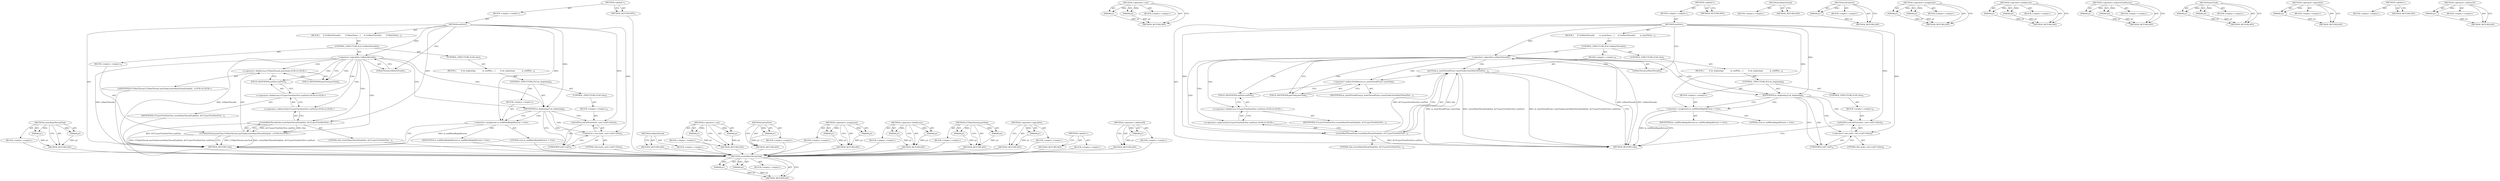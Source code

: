 digraph "&lt;operator&gt;.addressOf" {
vulnerable_74 [label=<(METHOD,createMainThreadTask)>];
vulnerable_75 [label=<(PARAM,p1)>];
vulnerable_76 [label=<(PARAM,p2)>];
vulnerable_77 [label=<(BLOCK,&lt;empty&gt;,&lt;empty&gt;)>];
vulnerable_78 [label=<(METHOD_RETURN,ANY)>];
vulnerable_6 [label=<(METHOD,&lt;global&gt;)<SUB>1</SUB>>];
vulnerable_7 [label=<(BLOCK,&lt;empty&gt;,&lt;empty&gt;)<SUB>1</SUB>>];
vulnerable_8 [label=<(METHOD,endTest)<SUB>1</SUB>>];
vulnerable_9 [label=<(BLOCK,{
     if (!isMainThread())
        CCMainThrea...,{
     if (!isMainThread())
        CCMainThrea...)<SUB>2</SUB>>];
vulnerable_10 [label=<(CONTROL_STRUCTURE,IF,if (!isMainThread()))<SUB>3</SUB>>];
vulnerable_11 [label=<(&lt;operator&gt;.logicalNot,!isMainThread())<SUB>3</SUB>>];
vulnerable_12 [label=<(isMainThread,isMainThread())<SUB>3</SUB>>];
vulnerable_13 [label=<(BLOCK,&lt;empty&gt;,&lt;empty&gt;)<SUB>4</SUB>>];
vulnerable_14 [label="<(CCMainThread.postTask,CCMainThread::postTask(createMainThreadTask(thi...)<SUB>4</SUB>>"];
vulnerable_15 [label="<(&lt;operator&gt;.fieldAccess,CCMainThread::postTask)<SUB>4</SUB>>"];
vulnerable_16 [label="<(IDENTIFIER,CCMainThread,CCMainThread::postTask(createMainThreadTask(thi...)<SUB>4</SUB>>"];
vulnerable_17 [label=<(FIELD_IDENTIFIER,postTask,postTask)<SUB>4</SUB>>];
vulnerable_18 [label=<(createMainThreadTask,createMainThreadTask(this, &amp;CCLayerTreeHostTest...)<SUB>4</SUB>>];
vulnerable_19 [label=<(LITERAL,this,createMainThreadTask(this, &amp;CCLayerTreeHostTest...)<SUB>4</SUB>>];
vulnerable_20 [label="<(&lt;operator&gt;.addressOf,&amp;CCLayerTreeHostTest::endTest)<SUB>4</SUB>>"];
vulnerable_21 [label="<(&lt;operator&gt;.fieldAccess,CCLayerTreeHostTest::endTest)<SUB>4</SUB>>"];
vulnerable_22 [label=<(IDENTIFIER,CCLayerTreeHostTest,createMainThreadTask(this, &amp;CCLayerTreeHostTest...)<SUB>4</SUB>>];
vulnerable_23 [label=<(FIELD_IDENTIFIER,endTest,endTest)<SUB>4</SUB>>];
vulnerable_24 [label=<(CONTROL_STRUCTURE,ELSE,else)<SUB>5</SUB>>];
vulnerable_25 [label=<(BLOCK,{
        if (m_beginning)
            m_endWhe...,{
        if (m_beginning)
            m_endWhe...)<SUB>5</SUB>>];
vulnerable_26 [label=<(CONTROL_STRUCTURE,IF,if (m_beginning))<SUB>6</SUB>>];
vulnerable_27 [label=<(IDENTIFIER,m_beginning,if (m_beginning))<SUB>6</SUB>>];
vulnerable_28 [label=<(BLOCK,&lt;empty&gt;,&lt;empty&gt;)<SUB>7</SUB>>];
vulnerable_29 [label=<(&lt;operator&gt;.assignment,m_endWhenBeginReturns = true)<SUB>7</SUB>>];
vulnerable_30 [label=<(IDENTIFIER,m_endWhenBeginReturns,m_endWhenBeginReturns = true)<SUB>7</SUB>>];
vulnerable_31 [label=<(LITERAL,true,m_endWhenBeginReturns = true)<SUB>7</SUB>>];
vulnerable_32 [label=<(CONTROL_STRUCTURE,ELSE,else)<SUB>9</SUB>>];
vulnerable_33 [label=<(BLOCK,&lt;empty&gt;,&lt;empty&gt;)<SUB>9</SUB>>];
vulnerable_34 [label=<(onEndTest,onEndTest(static_cast&lt;void*&gt;(this)))<SUB>9</SUB>>];
vulnerable_35 [label=<(&lt;operator&gt;.cast,static_cast&lt;void*&gt;(this))<SUB>9</SUB>>];
vulnerable_36 [label=<(UNKNOWN,void*,void*)<SUB>9</SUB>>];
vulnerable_37 [label=<(LITERAL,this,static_cast&lt;void*&gt;(this))<SUB>9</SUB>>];
vulnerable_38 [label=<(METHOD_RETURN,void)<SUB>1</SUB>>];
vulnerable_40 [label=<(METHOD_RETURN,ANY)<SUB>1</SUB>>];
vulnerable_61 [label=<(METHOD,isMainThread)>];
vulnerable_62 [label=<(BLOCK,&lt;empty&gt;,&lt;empty&gt;)>];
vulnerable_63 [label=<(METHOD_RETURN,ANY)>];
vulnerable_92 [label=<(METHOD,&lt;operator&gt;.cast)>];
vulnerable_93 [label=<(PARAM,p1)>];
vulnerable_94 [label=<(PARAM,p2)>];
vulnerable_95 [label=<(BLOCK,&lt;empty&gt;,&lt;empty&gt;)>];
vulnerable_96 [label=<(METHOD_RETURN,ANY)>];
vulnerable_88 [label=<(METHOD,onEndTest)>];
vulnerable_89 [label=<(PARAM,p1)>];
vulnerable_90 [label=<(BLOCK,&lt;empty&gt;,&lt;empty&gt;)>];
vulnerable_91 [label=<(METHOD_RETURN,ANY)>];
vulnerable_83 [label=<(METHOD,&lt;operator&gt;.assignment)>];
vulnerable_84 [label=<(PARAM,p1)>];
vulnerable_85 [label=<(PARAM,p2)>];
vulnerable_86 [label=<(BLOCK,&lt;empty&gt;,&lt;empty&gt;)>];
vulnerable_87 [label=<(METHOD_RETURN,ANY)>];
vulnerable_69 [label=<(METHOD,&lt;operator&gt;.fieldAccess)>];
vulnerable_70 [label=<(PARAM,p1)>];
vulnerable_71 [label=<(PARAM,p2)>];
vulnerable_72 [label=<(BLOCK,&lt;empty&gt;,&lt;empty&gt;)>];
vulnerable_73 [label=<(METHOD_RETURN,ANY)>];
vulnerable_64 [label=<(METHOD,CCMainThread.postTask)>];
vulnerable_65 [label=<(PARAM,p1)>];
vulnerable_66 [label=<(PARAM,p2)>];
vulnerable_67 [label=<(BLOCK,&lt;empty&gt;,&lt;empty&gt;)>];
vulnerable_68 [label=<(METHOD_RETURN,ANY)>];
vulnerable_57 [label=<(METHOD,&lt;operator&gt;.logicalNot)>];
vulnerable_58 [label=<(PARAM,p1)>];
vulnerable_59 [label=<(BLOCK,&lt;empty&gt;,&lt;empty&gt;)>];
vulnerable_60 [label=<(METHOD_RETURN,ANY)>];
vulnerable_51 [label=<(METHOD,&lt;global&gt;)<SUB>1</SUB>>];
vulnerable_52 [label=<(BLOCK,&lt;empty&gt;,&lt;empty&gt;)>];
vulnerable_53 [label=<(METHOD_RETURN,ANY)>];
vulnerable_79 [label=<(METHOD,&lt;operator&gt;.addressOf)>];
vulnerable_80 [label=<(PARAM,p1)>];
vulnerable_81 [label=<(BLOCK,&lt;empty&gt;,&lt;empty&gt;)>];
vulnerable_82 [label=<(METHOD_RETURN,ANY)>];
fixed_74 [label=<(METHOD,createMainThreadTask)>];
fixed_75 [label=<(PARAM,p1)>];
fixed_76 [label=<(PARAM,p2)>];
fixed_77 [label=<(BLOCK,&lt;empty&gt;,&lt;empty&gt;)>];
fixed_78 [label=<(METHOD_RETURN,ANY)>];
fixed_97 [label=<(METHOD,&lt;operator&gt;.cast)>];
fixed_98 [label=<(PARAM,p1)>];
fixed_99 [label=<(PARAM,p2)>];
fixed_100 [label=<(BLOCK,&lt;empty&gt;,&lt;empty&gt;)>];
fixed_101 [label=<(METHOD_RETURN,ANY)>];
fixed_6 [label=<(METHOD,&lt;global&gt;)<SUB>1</SUB>>];
fixed_7 [label=<(BLOCK,&lt;empty&gt;,&lt;empty&gt;)<SUB>1</SUB>>];
fixed_8 [label=<(METHOD,endTest)<SUB>1</SUB>>];
fixed_9 [label=<(BLOCK,{
     if (!isMainThread())
        m_mainThrea...,{
     if (!isMainThread())
        m_mainThrea...)<SUB>2</SUB>>];
fixed_10 [label=<(CONTROL_STRUCTURE,IF,if (!isMainThread()))<SUB>3</SUB>>];
fixed_11 [label=<(&lt;operator&gt;.logicalNot,!isMainThread())<SUB>3</SUB>>];
fixed_12 [label=<(isMainThread,isMainThread())<SUB>3</SUB>>];
fixed_13 [label=<(BLOCK,&lt;empty&gt;,&lt;empty&gt;)<SUB>4</SUB>>];
fixed_14 [label=<(postTask,m_mainThreadProxy-&gt;postTask(createMainThreadTas...)<SUB>4</SUB>>];
fixed_15 [label=<(&lt;operator&gt;.indirectFieldAccess,m_mainThreadProxy-&gt;postTask)<SUB>4</SUB>>];
fixed_16 [label=<(IDENTIFIER,m_mainThreadProxy,m_mainThreadProxy-&gt;postTask(createMainThreadTas...)<SUB>4</SUB>>];
fixed_17 [label=<(FIELD_IDENTIFIER,postTask,postTask)<SUB>4</SUB>>];
fixed_18 [label=<(createMainThreadTask,createMainThreadTask(this, &amp;CCLayerTreeHostTest...)<SUB>4</SUB>>];
fixed_19 [label=<(LITERAL,this,createMainThreadTask(this, &amp;CCLayerTreeHostTest...)<SUB>4</SUB>>];
fixed_20 [label="<(&lt;operator&gt;.addressOf,&amp;CCLayerTreeHostTest::endTest)<SUB>4</SUB>>"];
fixed_21 [label="<(&lt;operator&gt;.fieldAccess,CCLayerTreeHostTest::endTest)<SUB>4</SUB>>"];
fixed_22 [label=<(IDENTIFIER,CCLayerTreeHostTest,createMainThreadTask(this, &amp;CCLayerTreeHostTest...)<SUB>4</SUB>>];
fixed_23 [label=<(FIELD_IDENTIFIER,endTest,endTest)<SUB>4</SUB>>];
fixed_24 [label=<(CONTROL_STRUCTURE,ELSE,else)<SUB>5</SUB>>];
fixed_25 [label=<(BLOCK,{
        if (m_beginning)
            m_endWhe...,{
        if (m_beginning)
            m_endWhe...)<SUB>5</SUB>>];
fixed_26 [label=<(CONTROL_STRUCTURE,IF,if (m_beginning))<SUB>6</SUB>>];
fixed_27 [label=<(IDENTIFIER,m_beginning,if (m_beginning))<SUB>6</SUB>>];
fixed_28 [label=<(BLOCK,&lt;empty&gt;,&lt;empty&gt;)<SUB>7</SUB>>];
fixed_29 [label=<(&lt;operator&gt;.assignment,m_endWhenBeginReturns = true)<SUB>7</SUB>>];
fixed_30 [label=<(IDENTIFIER,m_endWhenBeginReturns,m_endWhenBeginReturns = true)<SUB>7</SUB>>];
fixed_31 [label=<(LITERAL,true,m_endWhenBeginReturns = true)<SUB>7</SUB>>];
fixed_32 [label=<(CONTROL_STRUCTURE,ELSE,else)<SUB>9</SUB>>];
fixed_33 [label=<(BLOCK,&lt;empty&gt;,&lt;empty&gt;)<SUB>9</SUB>>];
fixed_34 [label=<(onEndTest,onEndTest(static_cast&lt;void*&gt;(this)))<SUB>9</SUB>>];
fixed_35 [label=<(&lt;operator&gt;.cast,static_cast&lt;void*&gt;(this))<SUB>9</SUB>>];
fixed_36 [label=<(UNKNOWN,void*,void*)<SUB>9</SUB>>];
fixed_37 [label=<(LITERAL,this,static_cast&lt;void*&gt;(this))<SUB>9</SUB>>];
fixed_38 [label=<(METHOD_RETURN,void)<SUB>1</SUB>>];
fixed_40 [label=<(METHOD_RETURN,ANY)<SUB>1</SUB>>];
fixed_61 [label=<(METHOD,isMainThread)>];
fixed_62 [label=<(BLOCK,&lt;empty&gt;,&lt;empty&gt;)>];
fixed_63 [label=<(METHOD_RETURN,ANY)>];
fixed_93 [label=<(METHOD,onEndTest)>];
fixed_94 [label=<(PARAM,p1)>];
fixed_95 [label=<(BLOCK,&lt;empty&gt;,&lt;empty&gt;)>];
fixed_96 [label=<(METHOD_RETURN,ANY)>];
fixed_88 [label=<(METHOD,&lt;operator&gt;.assignment)>];
fixed_89 [label=<(PARAM,p1)>];
fixed_90 [label=<(PARAM,p2)>];
fixed_91 [label=<(BLOCK,&lt;empty&gt;,&lt;empty&gt;)>];
fixed_92 [label=<(METHOD_RETURN,ANY)>];
fixed_83 [label=<(METHOD,&lt;operator&gt;.fieldAccess)>];
fixed_84 [label=<(PARAM,p1)>];
fixed_85 [label=<(PARAM,p2)>];
fixed_86 [label=<(BLOCK,&lt;empty&gt;,&lt;empty&gt;)>];
fixed_87 [label=<(METHOD_RETURN,ANY)>];
fixed_69 [label=<(METHOD,&lt;operator&gt;.indirectFieldAccess)>];
fixed_70 [label=<(PARAM,p1)>];
fixed_71 [label=<(PARAM,p2)>];
fixed_72 [label=<(BLOCK,&lt;empty&gt;,&lt;empty&gt;)>];
fixed_73 [label=<(METHOD_RETURN,ANY)>];
fixed_64 [label=<(METHOD,postTask)>];
fixed_65 [label=<(PARAM,p1)>];
fixed_66 [label=<(PARAM,p2)>];
fixed_67 [label=<(BLOCK,&lt;empty&gt;,&lt;empty&gt;)>];
fixed_68 [label=<(METHOD_RETURN,ANY)>];
fixed_57 [label=<(METHOD,&lt;operator&gt;.logicalNot)>];
fixed_58 [label=<(PARAM,p1)>];
fixed_59 [label=<(BLOCK,&lt;empty&gt;,&lt;empty&gt;)>];
fixed_60 [label=<(METHOD_RETURN,ANY)>];
fixed_51 [label=<(METHOD,&lt;global&gt;)<SUB>1</SUB>>];
fixed_52 [label=<(BLOCK,&lt;empty&gt;,&lt;empty&gt;)>];
fixed_53 [label=<(METHOD_RETURN,ANY)>];
fixed_79 [label=<(METHOD,&lt;operator&gt;.addressOf)>];
fixed_80 [label=<(PARAM,p1)>];
fixed_81 [label=<(BLOCK,&lt;empty&gt;,&lt;empty&gt;)>];
fixed_82 [label=<(METHOD_RETURN,ANY)>];
vulnerable_74 -> vulnerable_75  [key=0, label="AST: "];
vulnerable_74 -> vulnerable_75  [key=1, label="DDG: "];
vulnerable_74 -> vulnerable_77  [key=0, label="AST: "];
vulnerable_74 -> vulnerable_76  [key=0, label="AST: "];
vulnerable_74 -> vulnerable_76  [key=1, label="DDG: "];
vulnerable_74 -> vulnerable_78  [key=0, label="AST: "];
vulnerable_74 -> vulnerable_78  [key=1, label="CFG: "];
vulnerable_75 -> vulnerable_78  [key=0, label="DDG: p1"];
vulnerable_76 -> vulnerable_78  [key=0, label="DDG: p2"];
vulnerable_77 -> fixed_74  [key=0];
vulnerable_78 -> fixed_74  [key=0];
vulnerable_6 -> vulnerable_7  [key=0, label="AST: "];
vulnerable_6 -> vulnerable_40  [key=0, label="AST: "];
vulnerable_6 -> vulnerable_40  [key=1, label="CFG: "];
vulnerable_7 -> vulnerable_8  [key=0, label="AST: "];
vulnerable_8 -> vulnerable_9  [key=0, label="AST: "];
vulnerable_8 -> vulnerable_38  [key=0, label="AST: "];
vulnerable_8 -> vulnerable_12  [key=0, label="CFG: "];
vulnerable_8 -> vulnerable_11  [key=0, label="DDG: "];
vulnerable_8 -> vulnerable_18  [key=0, label="DDG: "];
vulnerable_8 -> vulnerable_27  [key=0, label="DDG: "];
vulnerable_8 -> vulnerable_29  [key=0, label="DDG: "];
vulnerable_8 -> vulnerable_34  [key=0, label="DDG: "];
vulnerable_8 -> vulnerable_35  [key=0, label="DDG: "];
vulnerable_9 -> vulnerable_10  [key=0, label="AST: "];
vulnerable_10 -> vulnerable_11  [key=0, label="AST: "];
vulnerable_10 -> vulnerable_13  [key=0, label="AST: "];
vulnerable_10 -> vulnerable_24  [key=0, label="AST: "];
vulnerable_11 -> vulnerable_12  [key=0, label="AST: "];
vulnerable_11 -> vulnerable_27  [key=0, label="CFG: "];
vulnerable_11 -> vulnerable_27  [key=1, label="CDG: "];
vulnerable_11 -> vulnerable_17  [key=0, label="CFG: "];
vulnerable_11 -> vulnerable_17  [key=1, label="CDG: "];
vulnerable_11 -> vulnerable_38  [key=0, label="DDG: isMainThread()"];
vulnerable_11 -> vulnerable_38  [key=1, label="DDG: !isMainThread()"];
vulnerable_11 -> vulnerable_15  [key=0, label="CDG: "];
vulnerable_11 -> vulnerable_21  [key=0, label="CDG: "];
vulnerable_11 -> vulnerable_18  [key=0, label="CDG: "];
vulnerable_11 -> vulnerable_14  [key=0, label="CDG: "];
vulnerable_11 -> vulnerable_23  [key=0, label="CDG: "];
vulnerable_11 -> vulnerable_20  [key=0, label="CDG: "];
vulnerable_12 -> vulnerable_11  [key=0, label="CFG: "];
vulnerable_13 -> vulnerable_14  [key=0, label="AST: "];
vulnerable_14 -> vulnerable_15  [key=0, label="AST: "];
vulnerable_14 -> vulnerable_18  [key=0, label="AST: "];
vulnerable_14 -> vulnerable_38  [key=0, label="CFG: "];
vulnerable_14 -> vulnerable_38  [key=1, label="DDG: CCMainThread::postTask"];
vulnerable_14 -> vulnerable_38  [key=2, label="DDG: createMainThreadTask(this, &amp;CCLayerTreeHostTest::endTest)"];
vulnerable_14 -> vulnerable_38  [key=3, label="DDG: CCMainThread::postTask(createMainThreadTask(this, &amp;CCLayerTreeHostTest::endTest))"];
vulnerable_15 -> vulnerable_16  [key=0, label="AST: "];
vulnerable_15 -> vulnerable_17  [key=0, label="AST: "];
vulnerable_15 -> vulnerable_23  [key=0, label="CFG: "];
vulnerable_16 -> fixed_74  [key=0];
vulnerable_17 -> vulnerable_15  [key=0, label="CFG: "];
vulnerable_18 -> vulnerable_19  [key=0, label="AST: "];
vulnerable_18 -> vulnerable_20  [key=0, label="AST: "];
vulnerable_18 -> vulnerable_14  [key=0, label="CFG: "];
vulnerable_18 -> vulnerable_14  [key=1, label="DDG: this"];
vulnerable_18 -> vulnerable_14  [key=2, label="DDG: &amp;CCLayerTreeHostTest::endTest"];
vulnerable_18 -> vulnerable_38  [key=0, label="DDG: &amp;CCLayerTreeHostTest::endTest"];
vulnerable_19 -> fixed_74  [key=0];
vulnerable_20 -> vulnerable_21  [key=0, label="AST: "];
vulnerable_20 -> vulnerable_18  [key=0, label="CFG: "];
vulnerable_21 -> vulnerable_22  [key=0, label="AST: "];
vulnerable_21 -> vulnerable_23  [key=0, label="AST: "];
vulnerable_21 -> vulnerable_20  [key=0, label="CFG: "];
vulnerable_22 -> fixed_74  [key=0];
vulnerable_23 -> vulnerable_21  [key=0, label="CFG: "];
vulnerable_24 -> vulnerable_25  [key=0, label="AST: "];
vulnerable_25 -> vulnerable_26  [key=0, label="AST: "];
vulnerable_26 -> vulnerable_27  [key=0, label="AST: "];
vulnerable_26 -> vulnerable_28  [key=0, label="AST: "];
vulnerable_26 -> vulnerable_32  [key=0, label="AST: "];
vulnerable_27 -> vulnerable_36  [key=0, label="CFG: "];
vulnerable_27 -> vulnerable_36  [key=1, label="CDG: "];
vulnerable_27 -> vulnerable_29  [key=0, label="CFG: "];
vulnerable_27 -> vulnerable_29  [key=1, label="CDG: "];
vulnerable_27 -> vulnerable_34  [key=0, label="CDG: "];
vulnerable_27 -> vulnerable_35  [key=0, label="CDG: "];
vulnerable_28 -> vulnerable_29  [key=0, label="AST: "];
vulnerable_29 -> vulnerable_30  [key=0, label="AST: "];
vulnerable_29 -> vulnerable_31  [key=0, label="AST: "];
vulnerable_29 -> vulnerable_38  [key=0, label="CFG: "];
vulnerable_29 -> vulnerable_38  [key=1, label="DDG: m_endWhenBeginReturns"];
vulnerable_30 -> fixed_74  [key=0];
vulnerable_31 -> fixed_74  [key=0];
vulnerable_32 -> vulnerable_33  [key=0, label="AST: "];
vulnerable_33 -> vulnerable_34  [key=0, label="AST: "];
vulnerable_34 -> vulnerable_35  [key=0, label="AST: "];
vulnerable_34 -> vulnerable_38  [key=0, label="CFG: "];
vulnerable_35 -> vulnerable_36  [key=0, label="AST: "];
vulnerable_35 -> vulnerable_37  [key=0, label="AST: "];
vulnerable_35 -> vulnerable_34  [key=0, label="CFG: "];
vulnerable_36 -> vulnerable_35  [key=0, label="CFG: "];
vulnerable_37 -> fixed_74  [key=0];
vulnerable_38 -> fixed_74  [key=0];
vulnerable_40 -> fixed_74  [key=0];
vulnerable_61 -> vulnerable_62  [key=0, label="AST: "];
vulnerable_61 -> vulnerable_63  [key=0, label="AST: "];
vulnerable_61 -> vulnerable_63  [key=1, label="CFG: "];
vulnerable_62 -> fixed_74  [key=0];
vulnerable_63 -> fixed_74  [key=0];
vulnerable_92 -> vulnerable_93  [key=0, label="AST: "];
vulnerable_92 -> vulnerable_93  [key=1, label="DDG: "];
vulnerable_92 -> vulnerable_95  [key=0, label="AST: "];
vulnerable_92 -> vulnerable_94  [key=0, label="AST: "];
vulnerable_92 -> vulnerable_94  [key=1, label="DDG: "];
vulnerable_92 -> vulnerable_96  [key=0, label="AST: "];
vulnerable_92 -> vulnerable_96  [key=1, label="CFG: "];
vulnerable_93 -> vulnerable_96  [key=0, label="DDG: p1"];
vulnerable_94 -> vulnerable_96  [key=0, label="DDG: p2"];
vulnerable_95 -> fixed_74  [key=0];
vulnerable_96 -> fixed_74  [key=0];
vulnerable_88 -> vulnerable_89  [key=0, label="AST: "];
vulnerable_88 -> vulnerable_89  [key=1, label="DDG: "];
vulnerable_88 -> vulnerable_90  [key=0, label="AST: "];
vulnerable_88 -> vulnerable_91  [key=0, label="AST: "];
vulnerable_88 -> vulnerable_91  [key=1, label="CFG: "];
vulnerable_89 -> vulnerable_91  [key=0, label="DDG: p1"];
vulnerable_90 -> fixed_74  [key=0];
vulnerable_91 -> fixed_74  [key=0];
vulnerable_83 -> vulnerable_84  [key=0, label="AST: "];
vulnerable_83 -> vulnerable_84  [key=1, label="DDG: "];
vulnerable_83 -> vulnerable_86  [key=0, label="AST: "];
vulnerable_83 -> vulnerable_85  [key=0, label="AST: "];
vulnerable_83 -> vulnerable_85  [key=1, label="DDG: "];
vulnerable_83 -> vulnerable_87  [key=0, label="AST: "];
vulnerable_83 -> vulnerable_87  [key=1, label="CFG: "];
vulnerable_84 -> vulnerable_87  [key=0, label="DDG: p1"];
vulnerable_85 -> vulnerable_87  [key=0, label="DDG: p2"];
vulnerable_86 -> fixed_74  [key=0];
vulnerable_87 -> fixed_74  [key=0];
vulnerable_69 -> vulnerable_70  [key=0, label="AST: "];
vulnerable_69 -> vulnerable_70  [key=1, label="DDG: "];
vulnerable_69 -> vulnerable_72  [key=0, label="AST: "];
vulnerable_69 -> vulnerable_71  [key=0, label="AST: "];
vulnerable_69 -> vulnerable_71  [key=1, label="DDG: "];
vulnerable_69 -> vulnerable_73  [key=0, label="AST: "];
vulnerable_69 -> vulnerable_73  [key=1, label="CFG: "];
vulnerable_70 -> vulnerable_73  [key=0, label="DDG: p1"];
vulnerable_71 -> vulnerable_73  [key=0, label="DDG: p2"];
vulnerable_72 -> fixed_74  [key=0];
vulnerable_73 -> fixed_74  [key=0];
vulnerable_64 -> vulnerable_65  [key=0, label="AST: "];
vulnerable_64 -> vulnerable_65  [key=1, label="DDG: "];
vulnerable_64 -> vulnerable_67  [key=0, label="AST: "];
vulnerable_64 -> vulnerable_66  [key=0, label="AST: "];
vulnerable_64 -> vulnerable_66  [key=1, label="DDG: "];
vulnerable_64 -> vulnerable_68  [key=0, label="AST: "];
vulnerable_64 -> vulnerable_68  [key=1, label="CFG: "];
vulnerable_65 -> vulnerable_68  [key=0, label="DDG: p1"];
vulnerable_66 -> vulnerable_68  [key=0, label="DDG: p2"];
vulnerable_67 -> fixed_74  [key=0];
vulnerable_68 -> fixed_74  [key=0];
vulnerable_57 -> vulnerable_58  [key=0, label="AST: "];
vulnerable_57 -> vulnerable_58  [key=1, label="DDG: "];
vulnerable_57 -> vulnerable_59  [key=0, label="AST: "];
vulnerable_57 -> vulnerable_60  [key=0, label="AST: "];
vulnerable_57 -> vulnerable_60  [key=1, label="CFG: "];
vulnerable_58 -> vulnerable_60  [key=0, label="DDG: p1"];
vulnerable_59 -> fixed_74  [key=0];
vulnerable_60 -> fixed_74  [key=0];
vulnerable_51 -> vulnerable_52  [key=0, label="AST: "];
vulnerable_51 -> vulnerable_53  [key=0, label="AST: "];
vulnerable_51 -> vulnerable_53  [key=1, label="CFG: "];
vulnerable_52 -> fixed_74  [key=0];
vulnerable_53 -> fixed_74  [key=0];
vulnerable_79 -> vulnerable_80  [key=0, label="AST: "];
vulnerable_79 -> vulnerable_80  [key=1, label="DDG: "];
vulnerable_79 -> vulnerable_81  [key=0, label="AST: "];
vulnerable_79 -> vulnerable_82  [key=0, label="AST: "];
vulnerable_79 -> vulnerable_82  [key=1, label="CFG: "];
vulnerable_80 -> vulnerable_82  [key=0, label="DDG: p1"];
vulnerable_81 -> fixed_74  [key=0];
vulnerable_82 -> fixed_74  [key=0];
fixed_74 -> fixed_75  [key=0, label="AST: "];
fixed_74 -> fixed_75  [key=1, label="DDG: "];
fixed_74 -> fixed_77  [key=0, label="AST: "];
fixed_74 -> fixed_76  [key=0, label="AST: "];
fixed_74 -> fixed_76  [key=1, label="DDG: "];
fixed_74 -> fixed_78  [key=0, label="AST: "];
fixed_74 -> fixed_78  [key=1, label="CFG: "];
fixed_75 -> fixed_78  [key=0, label="DDG: p1"];
fixed_76 -> fixed_78  [key=0, label="DDG: p2"];
fixed_97 -> fixed_98  [key=0, label="AST: "];
fixed_97 -> fixed_98  [key=1, label="DDG: "];
fixed_97 -> fixed_100  [key=0, label="AST: "];
fixed_97 -> fixed_99  [key=0, label="AST: "];
fixed_97 -> fixed_99  [key=1, label="DDG: "];
fixed_97 -> fixed_101  [key=0, label="AST: "];
fixed_97 -> fixed_101  [key=1, label="CFG: "];
fixed_98 -> fixed_101  [key=0, label="DDG: p1"];
fixed_99 -> fixed_101  [key=0, label="DDG: p2"];
fixed_6 -> fixed_7  [key=0, label="AST: "];
fixed_6 -> fixed_40  [key=0, label="AST: "];
fixed_6 -> fixed_40  [key=1, label="CFG: "];
fixed_7 -> fixed_8  [key=0, label="AST: "];
fixed_8 -> fixed_9  [key=0, label="AST: "];
fixed_8 -> fixed_38  [key=0, label="AST: "];
fixed_8 -> fixed_12  [key=0, label="CFG: "];
fixed_8 -> fixed_11  [key=0, label="DDG: "];
fixed_8 -> fixed_18  [key=0, label="DDG: "];
fixed_8 -> fixed_27  [key=0, label="DDG: "];
fixed_8 -> fixed_29  [key=0, label="DDG: "];
fixed_8 -> fixed_34  [key=0, label="DDG: "];
fixed_8 -> fixed_35  [key=0, label="DDG: "];
fixed_9 -> fixed_10  [key=0, label="AST: "];
fixed_10 -> fixed_11  [key=0, label="AST: "];
fixed_10 -> fixed_13  [key=0, label="AST: "];
fixed_10 -> fixed_24  [key=0, label="AST: "];
fixed_11 -> fixed_12  [key=0, label="AST: "];
fixed_11 -> fixed_27  [key=0, label="CFG: "];
fixed_11 -> fixed_27  [key=1, label="CDG: "];
fixed_11 -> fixed_17  [key=0, label="CFG: "];
fixed_11 -> fixed_17  [key=1, label="CDG: "];
fixed_11 -> fixed_38  [key=0, label="DDG: isMainThread()"];
fixed_11 -> fixed_38  [key=1, label="DDG: !isMainThread()"];
fixed_11 -> fixed_15  [key=0, label="CDG: "];
fixed_11 -> fixed_21  [key=0, label="CDG: "];
fixed_11 -> fixed_18  [key=0, label="CDG: "];
fixed_11 -> fixed_14  [key=0, label="CDG: "];
fixed_11 -> fixed_23  [key=0, label="CDG: "];
fixed_11 -> fixed_20  [key=0, label="CDG: "];
fixed_12 -> fixed_11  [key=0, label="CFG: "];
fixed_13 -> fixed_14  [key=0, label="AST: "];
fixed_14 -> fixed_15  [key=0, label="AST: "];
fixed_14 -> fixed_18  [key=0, label="AST: "];
fixed_14 -> fixed_38  [key=0, label="CFG: "];
fixed_14 -> fixed_38  [key=1, label="DDG: m_mainThreadProxy-&gt;postTask"];
fixed_14 -> fixed_38  [key=2, label="DDG: createMainThreadTask(this, &amp;CCLayerTreeHostTest::endTest)"];
fixed_14 -> fixed_38  [key=3, label="DDG: m_mainThreadProxy-&gt;postTask(createMainThreadTask(this, &amp;CCLayerTreeHostTest::endTest))"];
fixed_15 -> fixed_16  [key=0, label="AST: "];
fixed_15 -> fixed_17  [key=0, label="AST: "];
fixed_15 -> fixed_23  [key=0, label="CFG: "];
fixed_17 -> fixed_15  [key=0, label="CFG: "];
fixed_18 -> fixed_19  [key=0, label="AST: "];
fixed_18 -> fixed_20  [key=0, label="AST: "];
fixed_18 -> fixed_14  [key=0, label="CFG: "];
fixed_18 -> fixed_14  [key=1, label="DDG: this"];
fixed_18 -> fixed_14  [key=2, label="DDG: &amp;CCLayerTreeHostTest::endTest"];
fixed_18 -> fixed_38  [key=0, label="DDG: &amp;CCLayerTreeHostTest::endTest"];
fixed_20 -> fixed_21  [key=0, label="AST: "];
fixed_20 -> fixed_18  [key=0, label="CFG: "];
fixed_21 -> fixed_22  [key=0, label="AST: "];
fixed_21 -> fixed_23  [key=0, label="AST: "];
fixed_21 -> fixed_20  [key=0, label="CFG: "];
fixed_23 -> fixed_21  [key=0, label="CFG: "];
fixed_24 -> fixed_25  [key=0, label="AST: "];
fixed_25 -> fixed_26  [key=0, label="AST: "];
fixed_26 -> fixed_27  [key=0, label="AST: "];
fixed_26 -> fixed_28  [key=0, label="AST: "];
fixed_26 -> fixed_32  [key=0, label="AST: "];
fixed_27 -> fixed_36  [key=0, label="CFG: "];
fixed_27 -> fixed_36  [key=1, label="CDG: "];
fixed_27 -> fixed_29  [key=0, label="CFG: "];
fixed_27 -> fixed_29  [key=1, label="CDG: "];
fixed_27 -> fixed_34  [key=0, label="CDG: "];
fixed_27 -> fixed_35  [key=0, label="CDG: "];
fixed_28 -> fixed_29  [key=0, label="AST: "];
fixed_29 -> fixed_30  [key=0, label="AST: "];
fixed_29 -> fixed_31  [key=0, label="AST: "];
fixed_29 -> fixed_38  [key=0, label="CFG: "];
fixed_29 -> fixed_38  [key=1, label="DDG: m_endWhenBeginReturns"];
fixed_32 -> fixed_33  [key=0, label="AST: "];
fixed_33 -> fixed_34  [key=0, label="AST: "];
fixed_34 -> fixed_35  [key=0, label="AST: "];
fixed_34 -> fixed_38  [key=0, label="CFG: "];
fixed_35 -> fixed_36  [key=0, label="AST: "];
fixed_35 -> fixed_37  [key=0, label="AST: "];
fixed_35 -> fixed_34  [key=0, label="CFG: "];
fixed_36 -> fixed_35  [key=0, label="CFG: "];
fixed_61 -> fixed_62  [key=0, label="AST: "];
fixed_61 -> fixed_63  [key=0, label="AST: "];
fixed_61 -> fixed_63  [key=1, label="CFG: "];
fixed_93 -> fixed_94  [key=0, label="AST: "];
fixed_93 -> fixed_94  [key=1, label="DDG: "];
fixed_93 -> fixed_95  [key=0, label="AST: "];
fixed_93 -> fixed_96  [key=0, label="AST: "];
fixed_93 -> fixed_96  [key=1, label="CFG: "];
fixed_94 -> fixed_96  [key=0, label="DDG: p1"];
fixed_88 -> fixed_89  [key=0, label="AST: "];
fixed_88 -> fixed_89  [key=1, label="DDG: "];
fixed_88 -> fixed_91  [key=0, label="AST: "];
fixed_88 -> fixed_90  [key=0, label="AST: "];
fixed_88 -> fixed_90  [key=1, label="DDG: "];
fixed_88 -> fixed_92  [key=0, label="AST: "];
fixed_88 -> fixed_92  [key=1, label="CFG: "];
fixed_89 -> fixed_92  [key=0, label="DDG: p1"];
fixed_90 -> fixed_92  [key=0, label="DDG: p2"];
fixed_83 -> fixed_84  [key=0, label="AST: "];
fixed_83 -> fixed_84  [key=1, label="DDG: "];
fixed_83 -> fixed_86  [key=0, label="AST: "];
fixed_83 -> fixed_85  [key=0, label="AST: "];
fixed_83 -> fixed_85  [key=1, label="DDG: "];
fixed_83 -> fixed_87  [key=0, label="AST: "];
fixed_83 -> fixed_87  [key=1, label="CFG: "];
fixed_84 -> fixed_87  [key=0, label="DDG: p1"];
fixed_85 -> fixed_87  [key=0, label="DDG: p2"];
fixed_69 -> fixed_70  [key=0, label="AST: "];
fixed_69 -> fixed_70  [key=1, label="DDG: "];
fixed_69 -> fixed_72  [key=0, label="AST: "];
fixed_69 -> fixed_71  [key=0, label="AST: "];
fixed_69 -> fixed_71  [key=1, label="DDG: "];
fixed_69 -> fixed_73  [key=0, label="AST: "];
fixed_69 -> fixed_73  [key=1, label="CFG: "];
fixed_70 -> fixed_73  [key=0, label="DDG: p1"];
fixed_71 -> fixed_73  [key=0, label="DDG: p2"];
fixed_64 -> fixed_65  [key=0, label="AST: "];
fixed_64 -> fixed_65  [key=1, label="DDG: "];
fixed_64 -> fixed_67  [key=0, label="AST: "];
fixed_64 -> fixed_66  [key=0, label="AST: "];
fixed_64 -> fixed_66  [key=1, label="DDG: "];
fixed_64 -> fixed_68  [key=0, label="AST: "];
fixed_64 -> fixed_68  [key=1, label="CFG: "];
fixed_65 -> fixed_68  [key=0, label="DDG: p1"];
fixed_66 -> fixed_68  [key=0, label="DDG: p2"];
fixed_57 -> fixed_58  [key=0, label="AST: "];
fixed_57 -> fixed_58  [key=1, label="DDG: "];
fixed_57 -> fixed_59  [key=0, label="AST: "];
fixed_57 -> fixed_60  [key=0, label="AST: "];
fixed_57 -> fixed_60  [key=1, label="CFG: "];
fixed_58 -> fixed_60  [key=0, label="DDG: p1"];
fixed_51 -> fixed_52  [key=0, label="AST: "];
fixed_51 -> fixed_53  [key=0, label="AST: "];
fixed_51 -> fixed_53  [key=1, label="CFG: "];
fixed_79 -> fixed_80  [key=0, label="AST: "];
fixed_79 -> fixed_80  [key=1, label="DDG: "];
fixed_79 -> fixed_81  [key=0, label="AST: "];
fixed_79 -> fixed_82  [key=0, label="AST: "];
fixed_79 -> fixed_82  [key=1, label="CFG: "];
fixed_80 -> fixed_82  [key=0, label="DDG: p1"];
}
